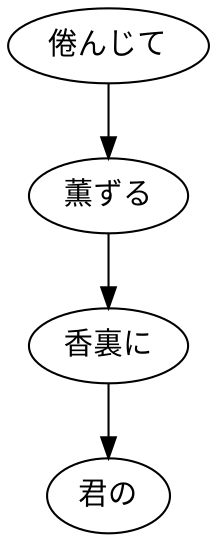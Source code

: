 digraph graph3829 {
	node0 [label="倦んじて"];
	node1 [label="薫ずる"];
	node2 [label="香裏に"];
	node3 [label="君の"];
	node0 -> node1;
	node1 -> node2;
	node2 -> node3;
}
